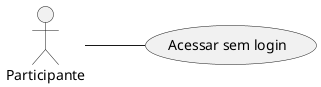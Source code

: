 @startuml
left to right direction

actor "Participante" as Usuario

usecase "Acessar sem login" as UC2

Usuario -- UC2

@enduml